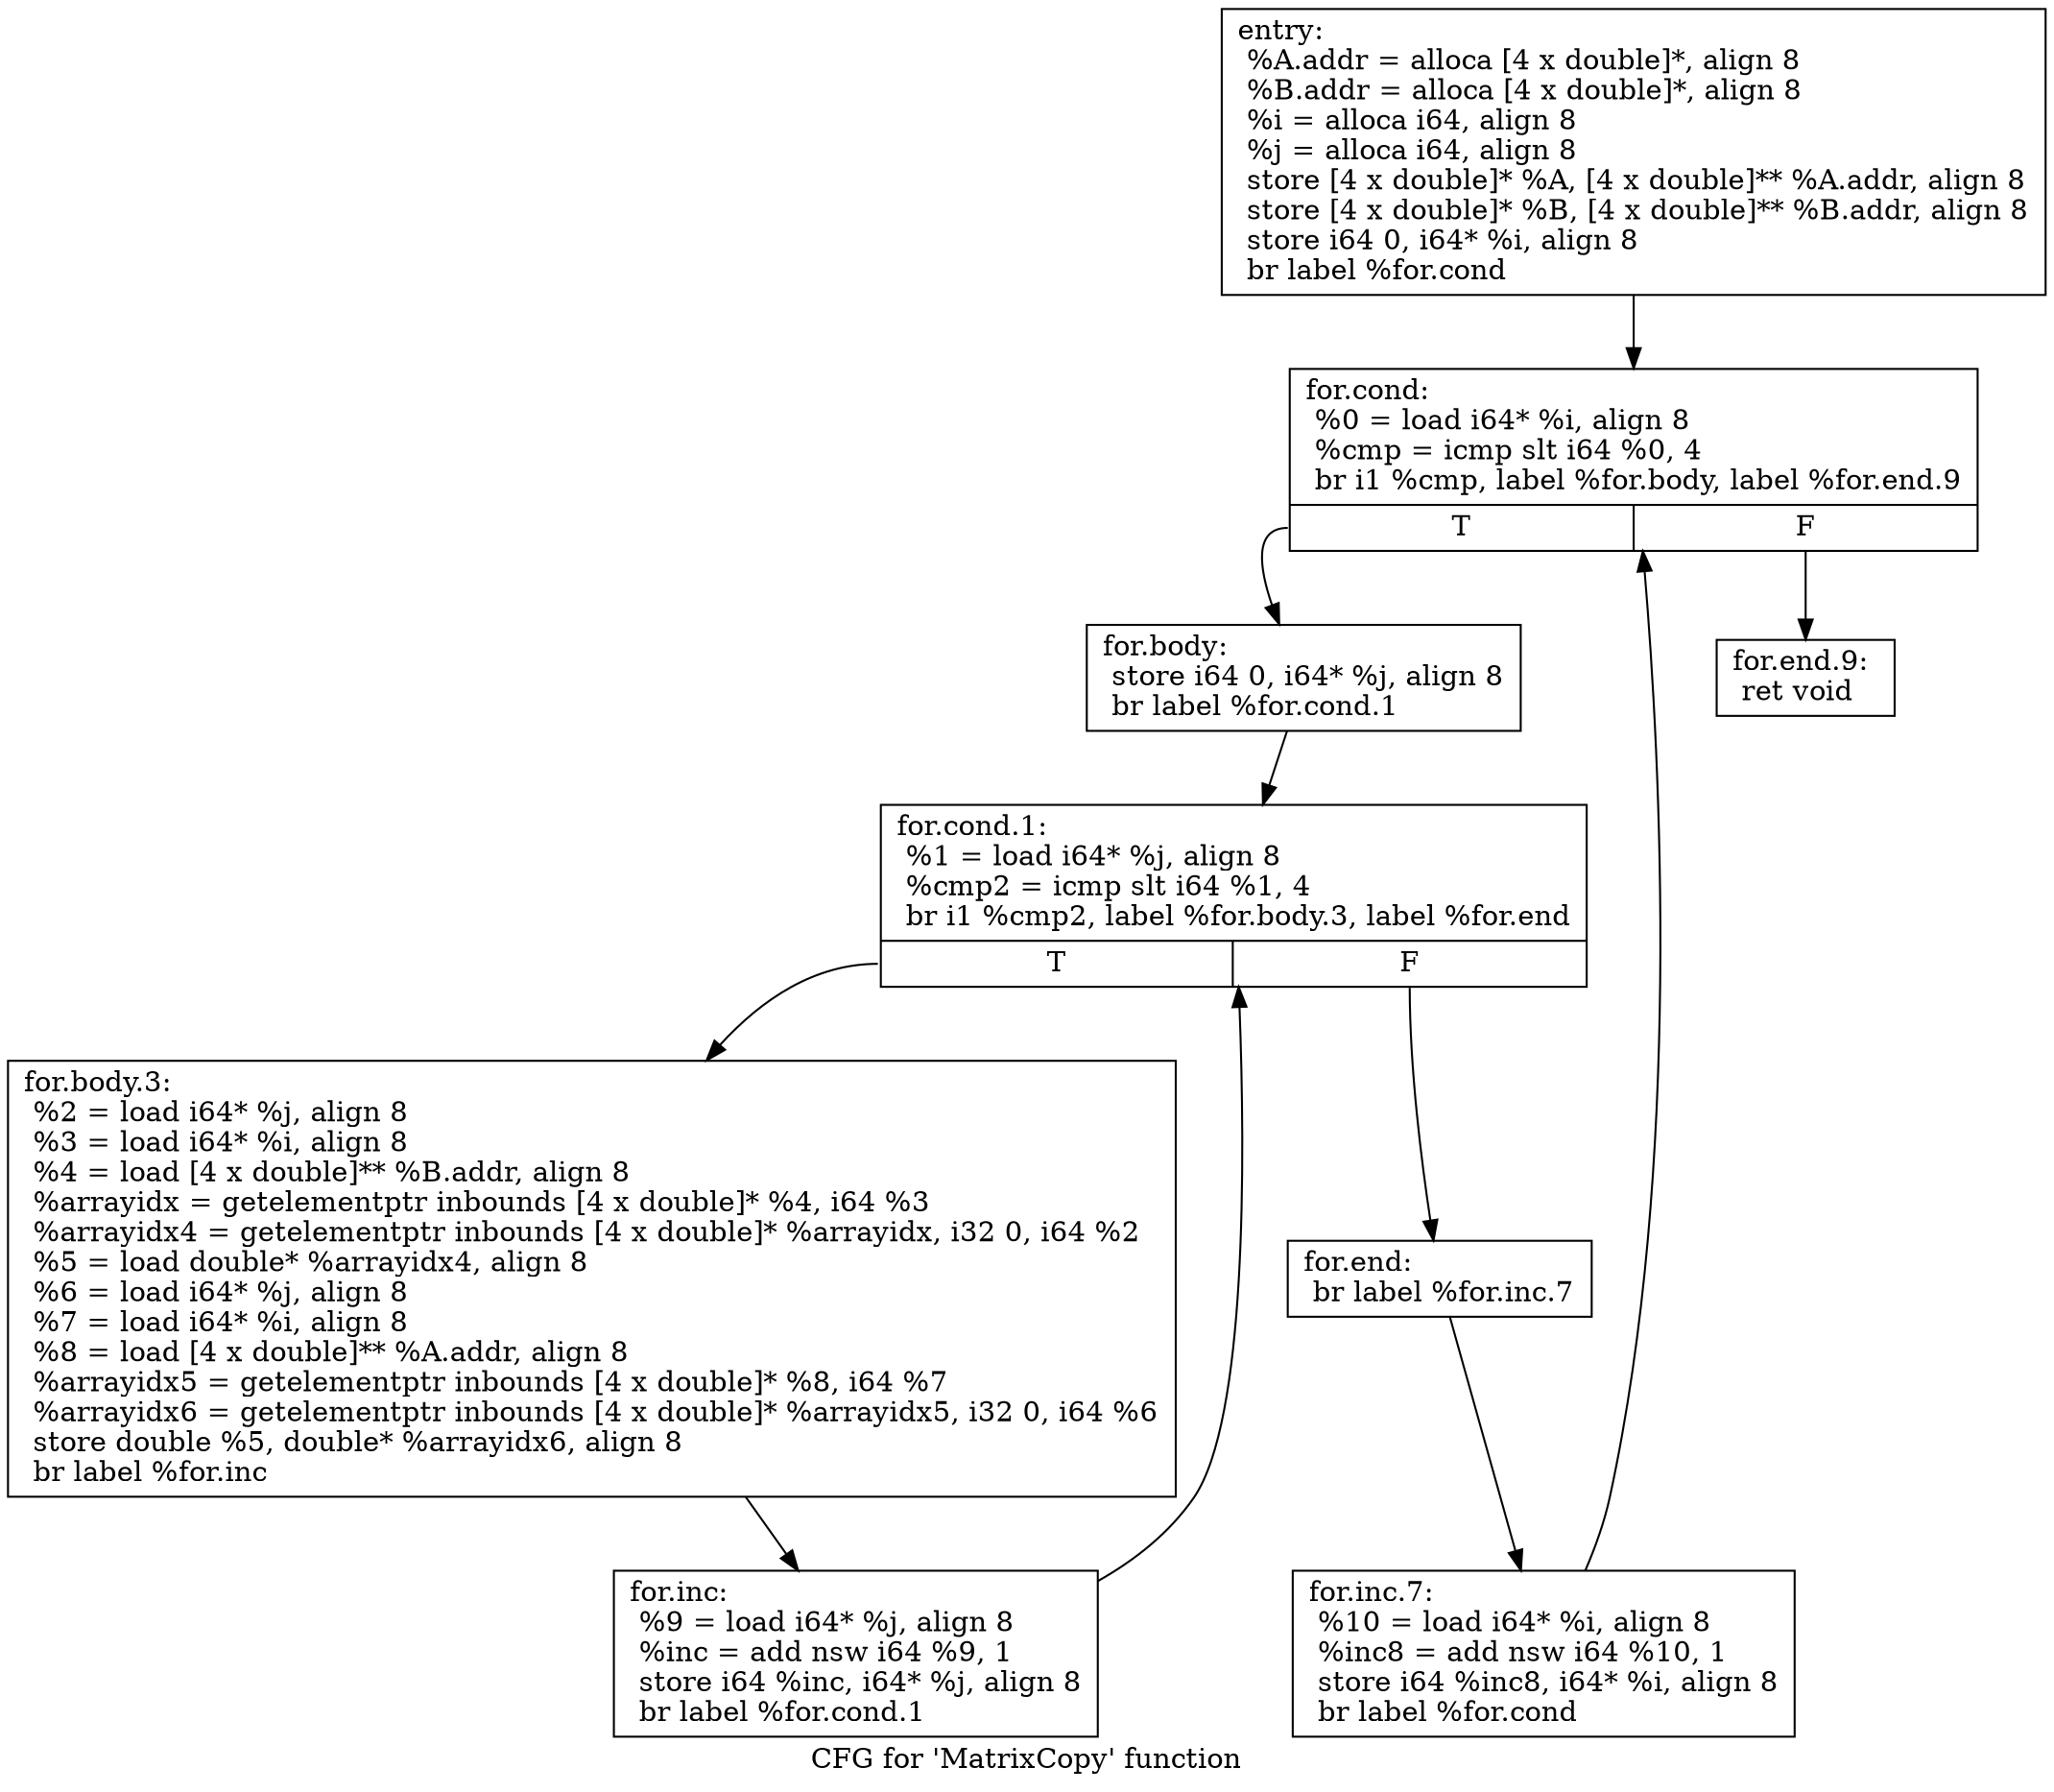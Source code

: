 digraph "CFG for 'MatrixCopy' function" {
	label="CFG for 'MatrixCopy' function";

	Node0x5fd44f0 [shape=record,label="{entry:\l  %A.addr = alloca [4 x double]*, align 8\l  %B.addr = alloca [4 x double]*, align 8\l  %i = alloca i64, align 8\l  %j = alloca i64, align 8\l  store [4 x double]* %A, [4 x double]** %A.addr, align 8\l  store [4 x double]* %B, [4 x double]** %B.addr, align 8\l  store i64 0, i64* %i, align 8\l  br label %for.cond\l}"];
	Node0x5fd44f0 -> Node0x5fd4540;
	Node0x5fd4540 [shape=record,label="{for.cond:                                         \l  %0 = load i64* %i, align 8\l  %cmp = icmp slt i64 %0, 4\l  br i1 %cmp, label %for.body, label %for.end.9\l|{<s0>T|<s1>F}}"];
	Node0x5fd4540:s0 -> Node0x5fd4590;
	Node0x5fd4540:s1 -> Node0x5fd4770;
	Node0x5fd4590 [shape=record,label="{for.body:                                         \l  store i64 0, i64* %j, align 8\l  br label %for.cond.1\l}"];
	Node0x5fd4590 -> Node0x5fd45e0;
	Node0x5fd45e0 [shape=record,label="{for.cond.1:                                       \l  %1 = load i64* %j, align 8\l  %cmp2 = icmp slt i64 %1, 4\l  br i1 %cmp2, label %for.body.3, label %for.end\l|{<s0>T|<s1>F}}"];
	Node0x5fd45e0:s0 -> Node0x5fd4630;
	Node0x5fd45e0:s1 -> Node0x5fd46d0;
	Node0x5fd4630 [shape=record,label="{for.body.3:                                       \l  %2 = load i64* %j, align 8\l  %3 = load i64* %i, align 8\l  %4 = load [4 x double]** %B.addr, align 8\l  %arrayidx = getelementptr inbounds [4 x double]* %4, i64 %3\l  %arrayidx4 = getelementptr inbounds [4 x double]* %arrayidx, i32 0, i64 %2\l  %5 = load double* %arrayidx4, align 8\l  %6 = load i64* %j, align 8\l  %7 = load i64* %i, align 8\l  %8 = load [4 x double]** %A.addr, align 8\l  %arrayidx5 = getelementptr inbounds [4 x double]* %8, i64 %7\l  %arrayidx6 = getelementptr inbounds [4 x double]* %arrayidx5, i32 0, i64 %6\l  store double %5, double* %arrayidx6, align 8\l  br label %for.inc\l}"];
	Node0x5fd4630 -> Node0x5fd4680;
	Node0x5fd4680 [shape=record,label="{for.inc:                                          \l  %9 = load i64* %j, align 8\l  %inc = add nsw i64 %9, 1\l  store i64 %inc, i64* %j, align 8\l  br label %for.cond.1\l}"];
	Node0x5fd4680 -> Node0x5fd45e0;
	Node0x5fd46d0 [shape=record,label="{for.end:                                          \l  br label %for.inc.7\l}"];
	Node0x5fd46d0 -> Node0x5fd4720;
	Node0x5fd4720 [shape=record,label="{for.inc.7:                                        \l  %10 = load i64* %i, align 8\l  %inc8 = add nsw i64 %10, 1\l  store i64 %inc8, i64* %i, align 8\l  br label %for.cond\l}"];
	Node0x5fd4720 -> Node0x5fd4540;
	Node0x5fd4770 [shape=record,label="{for.end.9:                                        \l  ret void\l}"];
}
